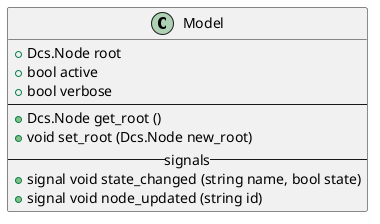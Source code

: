 /'
 '  UML include file for App.Model
 '/

@startuml
class Model {
    +Dcs.Node root
    +bool active
    +bool verbose
    ----
    +Dcs.Node get_root ()
    +void set_root (Dcs.Node new_root)
    -- signals --
    +signal void state_changed (string name, bool state)
    +signal void node_updated (string id)
}

@enduml
